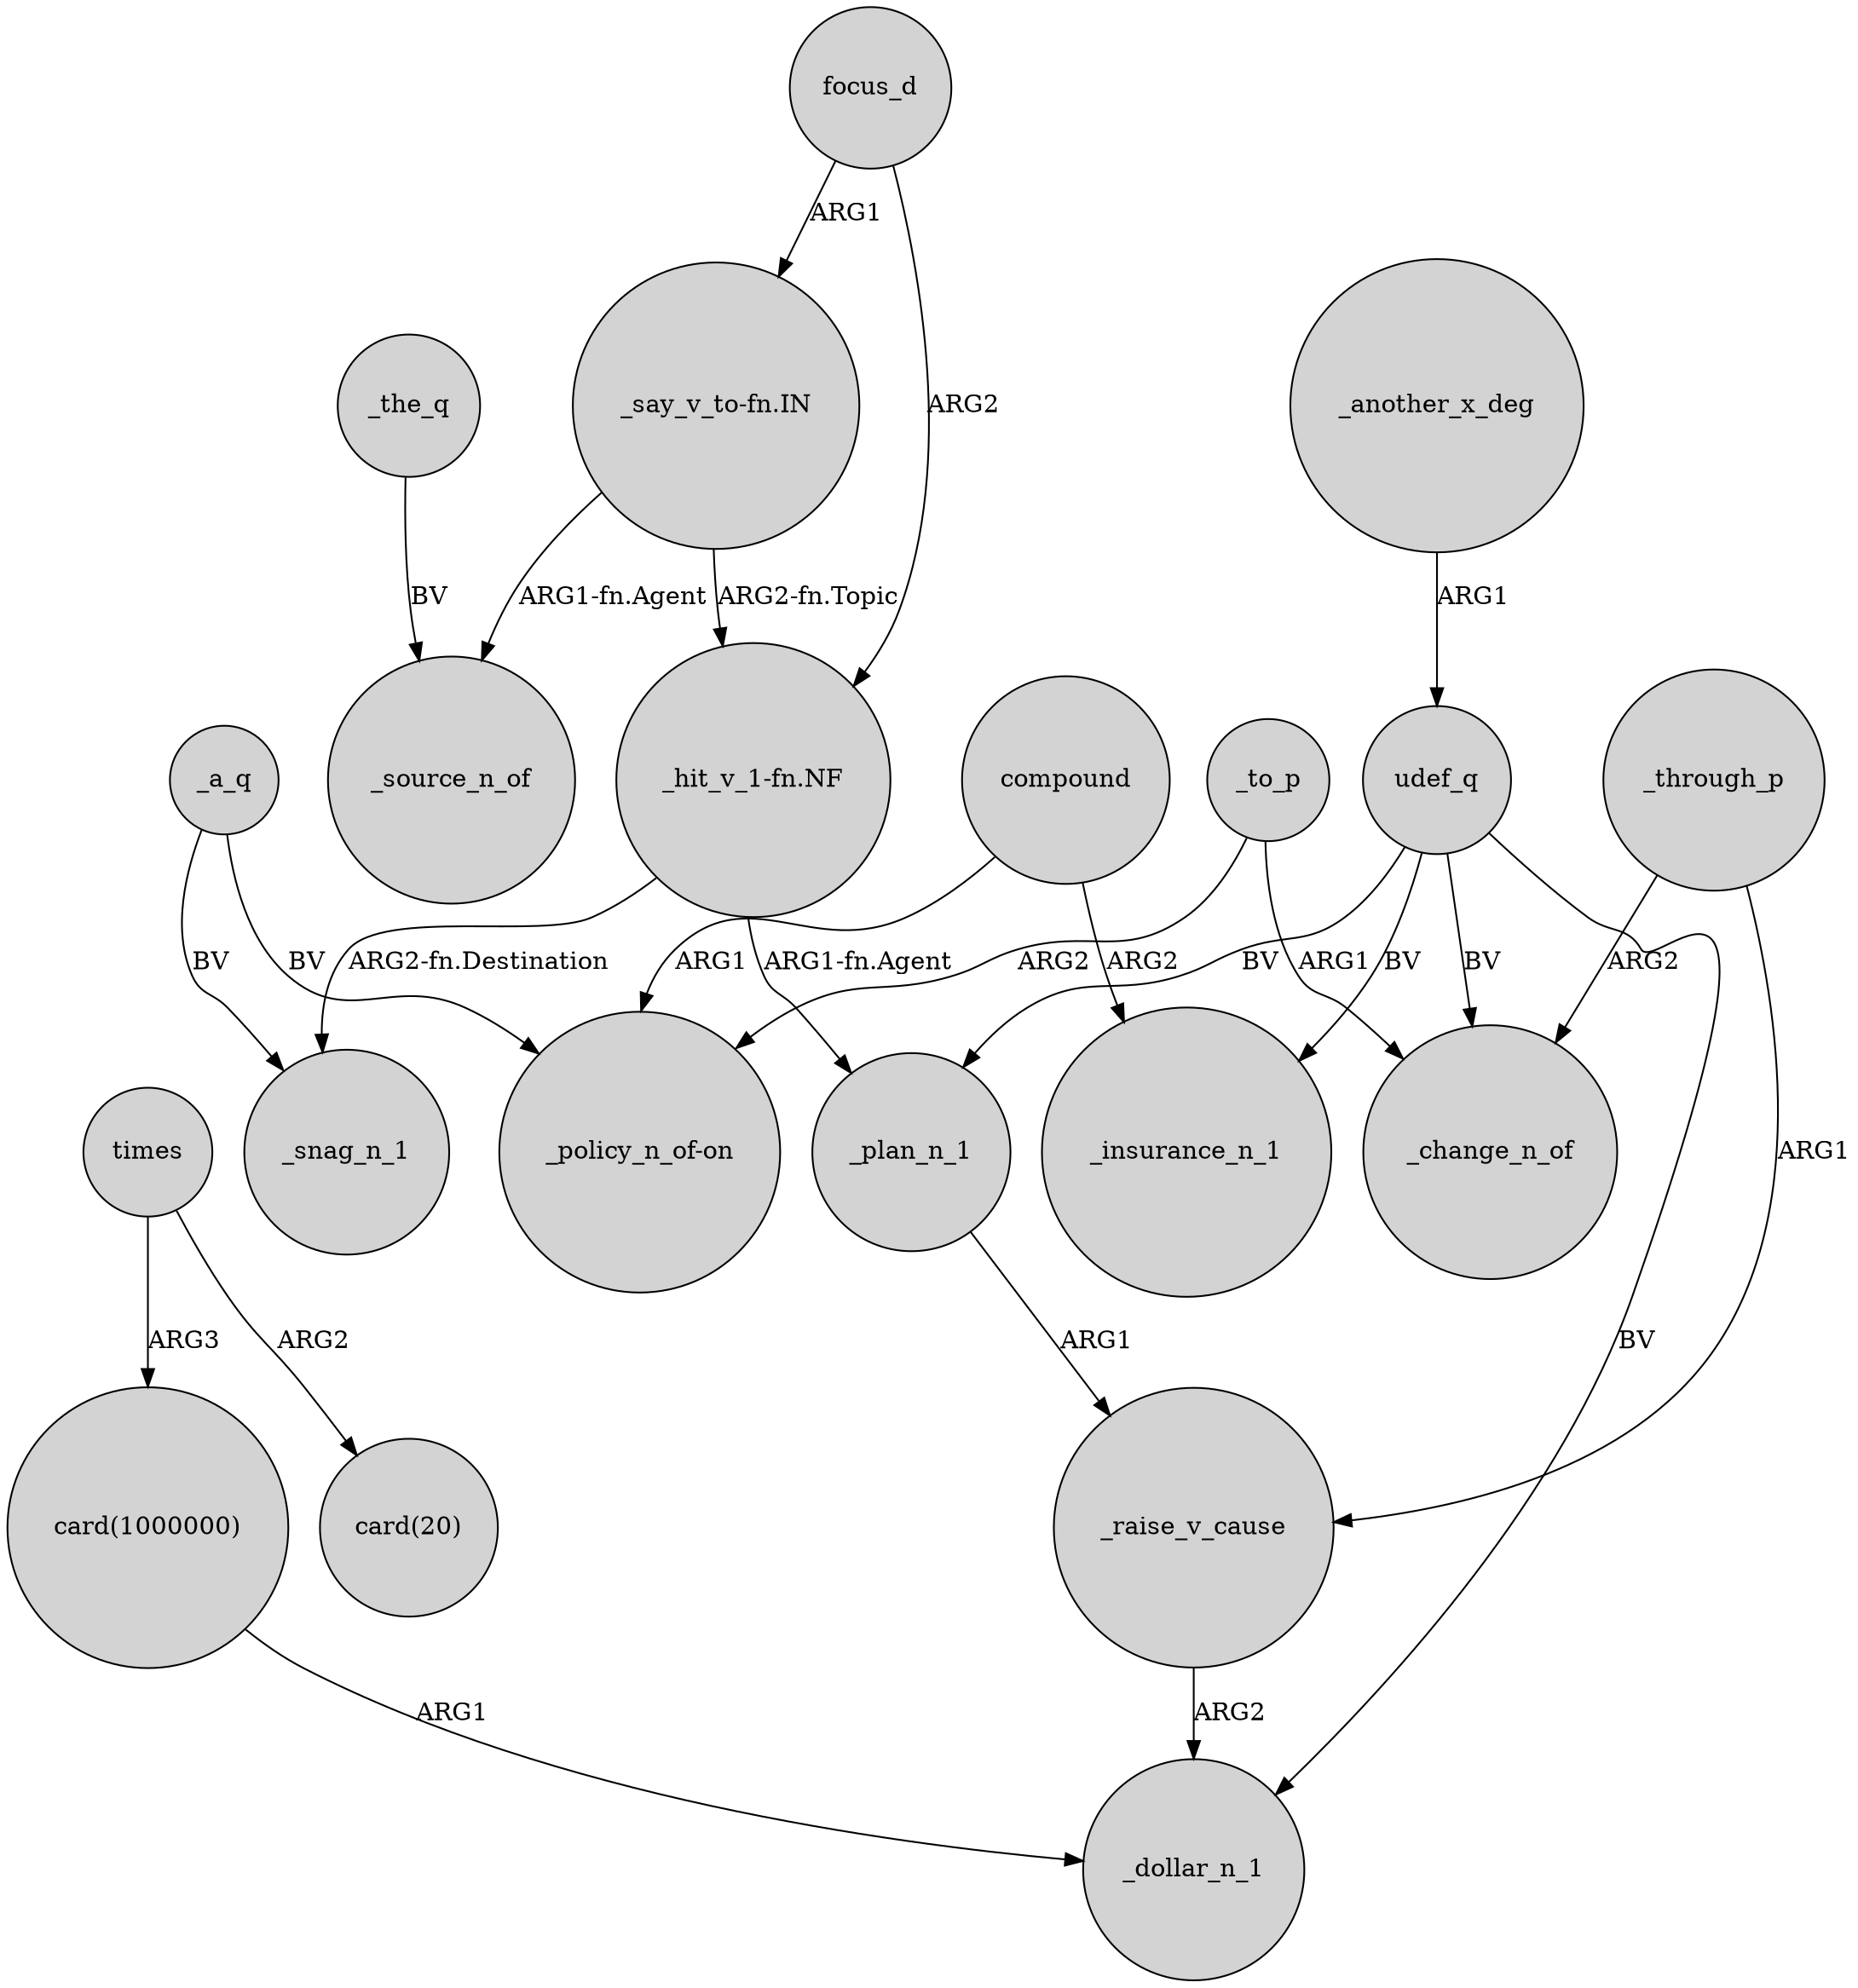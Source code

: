 digraph {
	node [shape=circle style=filled]
	"card(1000000)" -> _dollar_n_1 [label=ARG1]
	"_hit_v_1-fn.NF" -> _snag_n_1 [label="ARG2-fn.Destination"]
	compound -> _insurance_n_1 [label=ARG2]
	_plan_n_1 -> _raise_v_cause [label=ARG1]
	_another_x_deg -> udef_q [label=ARG1]
	"_hit_v_1-fn.NF" -> _plan_n_1 [label="ARG1-fn.Agent"]
	_to_p -> _change_n_of [label=ARG1]
	_through_p -> _change_n_of [label=ARG2]
	udef_q -> _insurance_n_1 [label=BV]
	"_say_v_to-fn.IN" -> _source_n_of [label="ARG1-fn.Agent"]
	_a_q -> "_policy_n_of-on" [label=BV]
	_a_q -> _snag_n_1 [label=BV]
	_through_p -> _raise_v_cause [label=ARG1]
	_raise_v_cause -> _dollar_n_1 [label=ARG2]
	udef_q -> _change_n_of [label=BV]
	compound -> "_policy_n_of-on" [label=ARG1]
	times -> "card(1000000)" [label=ARG3]
	udef_q -> _plan_n_1 [label=BV]
	_to_p -> "_policy_n_of-on" [label=ARG2]
	times -> "card(20)" [label=ARG2]
	_the_q -> _source_n_of [label=BV]
	focus_d -> "_hit_v_1-fn.NF" [label=ARG2]
	"_say_v_to-fn.IN" -> "_hit_v_1-fn.NF" [label="ARG2-fn.Topic"]
	udef_q -> _dollar_n_1 [label=BV]
	focus_d -> "_say_v_to-fn.IN" [label=ARG1]
}
